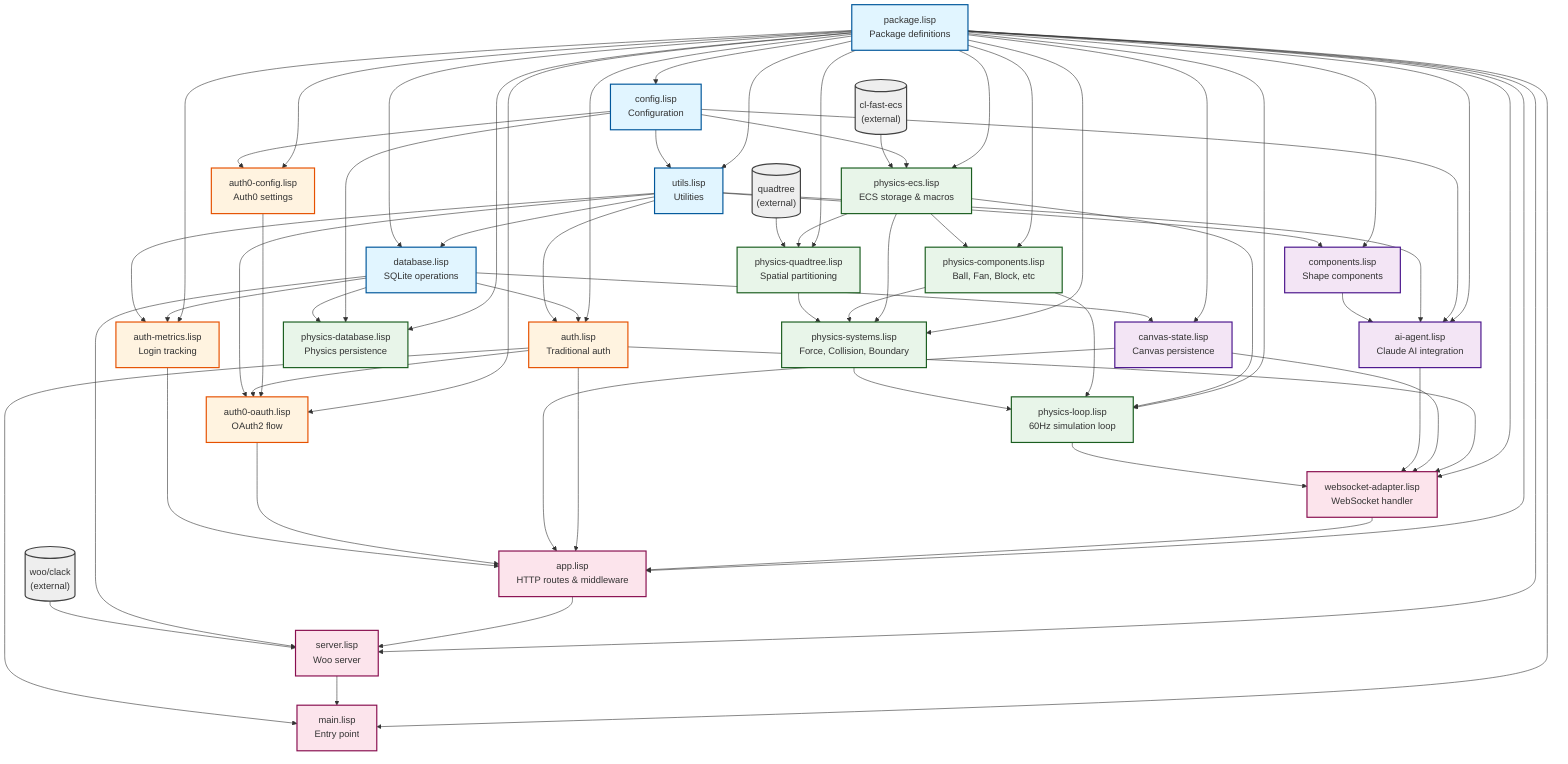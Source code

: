 graph TB
    %% Core modules
    package["package.lisp<br/>Package definitions"]
    config["config.lisp<br/>Configuration"]
    utils["utils.lisp<br/>Utilities"]
    database["database.lisp<br/>SQLite operations"]

    %% Auth modules
    auth["auth.lisp<br/>Traditional auth"]
    auth0_config["auth0-config.lisp<br/>Auth0 settings"]
    auth0_oauth["auth0-oauth.lisp<br/>OAuth2 flow"]
    auth_metrics["auth-metrics.lisp<br/>Login tracking"]

    %% Canvas modules
    canvas_state["canvas-state.lisp<br/>Canvas persistence"]
    components["components.lisp<br/>Shape components"]
    ai_agent["ai-agent.lisp<br/>Claude AI integration"]

    %% Physics modules
    physics_db["physics-database.lisp<br/>Physics persistence"]
    physics_ecs["physics-ecs.lisp<br/>ECS storage & macros"]
    physics_quadtree["physics-quadtree.lisp<br/>Spatial partitioning"]
    physics_components["physics-components.lisp<br/>Ball, Fan, Block, etc"]
    physics_systems["physics-systems.lisp<br/>Force, Collision, Boundary"]
    physics_loop["physics-loop.lisp<br/>60Hz simulation loop"]

    %% Server modules
    websocket_adapter["websocket-adapter.lisp<br/>WebSocket handler"]
    app["app.lisp<br/>HTTP routes & middleware"]
    server["server.lisp<br/>Woo server"]
    main["main.lisp<br/>Entry point"]

    %% External dependencies
    cl_fast_ecs[("cl-fast-ecs<br/>(external)")]
    quadtree_lib[("quadtree<br/>(external)")]
    woo[("woo/clack<br/>(external)")]

    %% Core dependencies
    package --> config
    package --> utils
    config --> utils
    utils --> database
    package --> database

    %% Auth dependencies
    package --> auth
    database --> auth
    utils --> auth
    package --> auth0_config
    config --> auth0_config
    package --> auth0_oauth
    auth0_config --> auth0_oauth
    auth --> auth0_oauth
    utils --> auth0_oauth
    package --> auth_metrics
    database --> auth_metrics
    utils --> auth_metrics

    %% Canvas dependencies
    package --> canvas_state
    database --> canvas_state
    package --> components
    utils --> components
    package --> ai_agent
    config --> ai_agent
    utils --> ai_agent
    components --> ai_agent

    %% Physics dependencies
    package --> physics_db
    config --> physics_db
    database --> physics_db

    package --> physics_ecs
    config --> physics_ecs
    cl_fast_ecs --> physics_ecs

    package --> physics_quadtree
    physics_ecs --> physics_quadtree
    quadtree_lib --> physics_quadtree

    package --> physics_components
    physics_ecs --> physics_components

    package --> physics_systems
    physics_ecs --> physics_systems
    physics_components --> physics_systems
    physics_quadtree --> physics_systems

    package --> physics_loop
    physics_ecs --> physics_loop
    physics_components --> physics_loop
    physics_systems --> physics_loop

    %% Server dependencies
    package --> websocket_adapter
    auth --> websocket_adapter
    canvas_state --> websocket_adapter
    ai_agent --> websocket_adapter
    physics_loop --> websocket_adapter

    package --> app
    websocket_adapter --> app
    auth --> app
    canvas_state --> app
    auth0_oauth --> app
    auth_metrics --> app

    package --> server
    app --> server
    database --> server
    woo --> server

    package --> main
    server --> main
    auth --> main

    %% Styling
    classDef coreModule fill:#e1f5ff,stroke:#01579b,stroke-width:2px
    classDef authModule fill:#fff3e0,stroke:#e65100,stroke-width:2px
    classDef canvasModule fill:#f3e5f5,stroke:#4a148c,stroke-width:2px
    classDef physicsModule fill:#e8f5e9,stroke:#1b5e20,stroke-width:2px
    classDef serverModule fill:#fce4ec,stroke:#880e4f,stroke-width:2px
    classDef external fill:#eeeeee,stroke:#424242,stroke-width:2px

    class package,config,utils,database coreModule
    class auth,auth0_config,auth0_oauth,auth_metrics authModule
    class canvas_state,components,ai_agent canvasModule
    class physics_db,physics_ecs,physics_quadtree,physics_components,physics_systems,physics_loop physicsModule
    class websocket_adapter,app,server,main serverModule
    class cl_fast_ecs,quadtree_lib,woo external